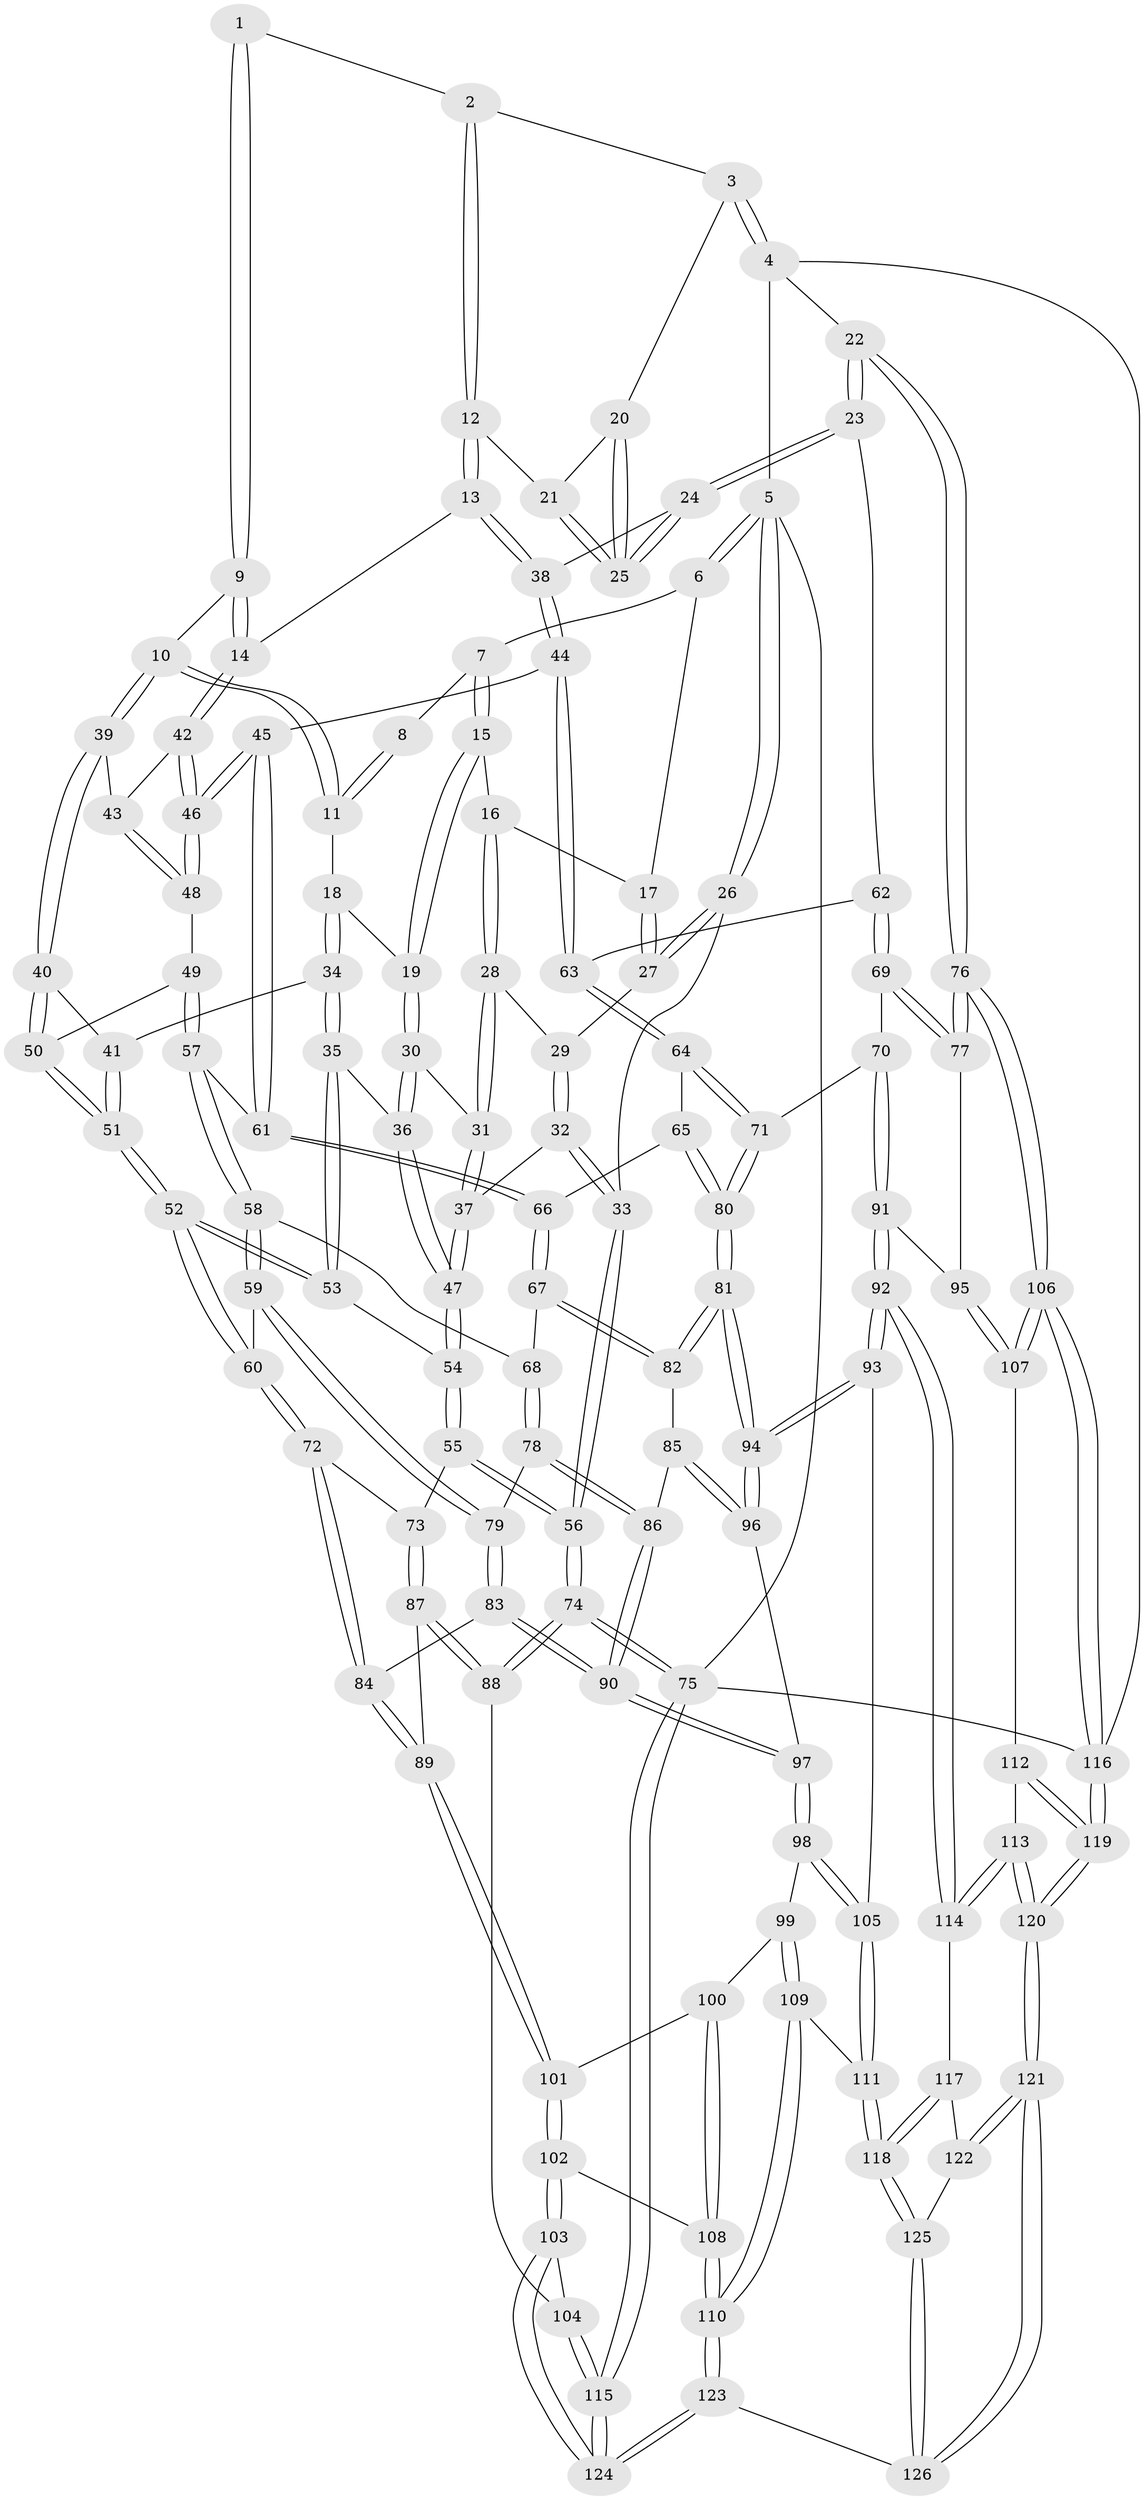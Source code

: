 // coarse degree distribution, {4: 0.32, 7: 0.06, 6: 0.16, 2: 0.04, 5: 0.26, 3: 0.14, 9: 0.02}
// Generated by graph-tools (version 1.1) at 2025/21/03/04/25 18:21:19]
// undirected, 126 vertices, 312 edges
graph export_dot {
graph [start="1"]
  node [color=gray90,style=filled];
  1 [pos="+0.580726175424041+0"];
  2 [pos="+0.6116196227498631+0"];
  3 [pos="+0.8944837527107962+0"];
  4 [pos="+1+0"];
  5 [pos="+0+0"];
  6 [pos="+0.12802983330638734+0"];
  7 [pos="+0.1819202232714714+0"];
  8 [pos="+0.4418584240651424+0"];
  9 [pos="+0.5511125103244745+0.1328266537500862"];
  10 [pos="+0.43390385241824075+0.13882892857240395"];
  11 [pos="+0.41389879300737664+0.12622427066905004"];
  12 [pos="+0.6678502240906679+0.14116964947891297"];
  13 [pos="+0.6448494228235553+0.16621777114190486"];
  14 [pos="+0.5906500042540691+0.16023237502398482"];
  15 [pos="+0.23769706534817778+0.03790004920906285"];
  16 [pos="+0.16880771221480406+0.09211698885053488"];
  17 [pos="+0.08108157948130065+0.07166306100737078"];
  18 [pos="+0.3733519988843594+0.13196994357784977"];
  19 [pos="+0.2695254502349701+0.09224070401164607"];
  20 [pos="+0.8434044559441636+0"];
  21 [pos="+0.7457826090110664+0.10061275701898223"];
  22 [pos="+1+0.3187486751220942"];
  23 [pos="+1+0.32044152148087046"];
  24 [pos="+0.9024913544241868+0.2685763237472658"];
  25 [pos="+0.871628886637915+0.2152403066045295"];
  26 [pos="+0+0.15505181499355067"];
  27 [pos="+0.07030889114661829+0.10181649687788007"];
  28 [pos="+0.11666011324607992+0.16456956384029972"];
  29 [pos="+0.11204726451314684+0.16226489625735"];
  30 [pos="+0.20862432561900182+0.20800270365488435"];
  31 [pos="+0.13015132698080956+0.18250399157748562"];
  32 [pos="+0+0.24204881035463383"];
  33 [pos="+0+0.21906935396944063"];
  34 [pos="+0.3012493307053862+0.27053028787355526"];
  35 [pos="+0.2890411003543844+0.2768941078592648"];
  36 [pos="+0.22903019769288116+0.254691089093729"];
  37 [pos="+0.0719486909315665+0.297121641564226"];
  38 [pos="+0.7125828591943005+0.2881025962635754"];
  39 [pos="+0.44239765855568913+0.2638481080884221"];
  40 [pos="+0.4267857550902079+0.2778782123764146"];
  41 [pos="+0.384927370370755+0.28382965311562874"];
  42 [pos="+0.5446058481423388+0.26090731821392626"];
  43 [pos="+0.4957393746939609+0.28330682003633717"];
  44 [pos="+0.6720523374817773+0.35058047694672495"];
  45 [pos="+0.6496433249953237+0.36649625767609423"];
  46 [pos="+0.6305523981857837+0.3588396316091094"];
  47 [pos="+0.12550155401855853+0.3582817889304657"];
  48 [pos="+0.5127350232306837+0.35799854202142706"];
  49 [pos="+0.4950051628651258+0.37851698786830834"];
  50 [pos="+0.42791120095436763+0.35783204783712647"];
  51 [pos="+0.3592894806617498+0.4149303779330136"];
  52 [pos="+0.32517246072859135+0.4550784655255163"];
  53 [pos="+0.3072487991330381+0.4332851130672266"];
  54 [pos="+0.1270148497014931+0.37896698191109823"];
  55 [pos="+0.06424894251610437+0.4815354698583226"];
  56 [pos="+0+0.5493479252599621"];
  57 [pos="+0.493028885733643+0.45665374790597985"];
  58 [pos="+0.4689945738998161+0.4809200653961182"];
  59 [pos="+0.3356279344624974+0.4696207489798504"];
  60 [pos="+0.32810446735159193+0.4661014930310813"];
  61 [pos="+0.628928322375924+0.4480348255490095"];
  62 [pos="+0.9171393050571146+0.4057304754486612"];
  63 [pos="+0.8072153528362579+0.4624671968613215"];
  64 [pos="+0.7692365225663129+0.5202304834869667"];
  65 [pos="+0.6559060599970118+0.5010948117590693"];
  66 [pos="+0.6380079655935482+0.4758070609996769"];
  67 [pos="+0.5276227842755425+0.5546089126820155"];
  68 [pos="+0.48001059057374096+0.5059788904819402"];
  69 [pos="+0.8649188478635361+0.5898196457760619"];
  70 [pos="+0.7943985411993548+0.5842087527194285"];
  71 [pos="+0.7762002934279885+0.5446906481721377"];
  72 [pos="+0.28222743343411905+0.5206331227518562"];
  73 [pos="+0.11308507006173917+0.5184420677360295"];
  74 [pos="+0+0.6881583026749317"];
  75 [pos="+0+1"];
  76 [pos="+1+0.6546893682365142"];
  77 [pos="+1+0.6752865881437478"];
  78 [pos="+0.4359599495889071+0.6100469243230514"];
  79 [pos="+0.4048760517314488+0.6044712780654602"];
  80 [pos="+0.6278490240943342+0.6343066541914044"];
  81 [pos="+0.6172530647882368+0.6650572193768413"];
  82 [pos="+0.543532143649718+0.6141622424719768"];
  83 [pos="+0.35229077409074916+0.6590900994797054"];
  84 [pos="+0.26193866557778606+0.6485404048220446"];
  85 [pos="+0.46935685812431704+0.6287021840329986"];
  86 [pos="+0.447996249080117+0.6195917181148812"];
  87 [pos="+0.17094872573914358+0.6854314838628217"];
  88 [pos="+0.06161608199523147+0.7627776414741864"];
  89 [pos="+0.2305866461250585+0.6798860544618641"];
  90 [pos="+0.3981648028637697+0.7167235404827755"];
  91 [pos="+0.7267964358953918+0.7559516319276888"];
  92 [pos="+0.692133166885286+0.775232235939405"];
  93 [pos="+0.6659463052712763+0.7639490341876743"];
  94 [pos="+0.643088478981931+0.7371963652685033"];
  95 [pos="+0.8702204774527119+0.7462418382494928"];
  96 [pos="+0.463364855499481+0.7291694658877887"];
  97 [pos="+0.4147640758624207+0.7514675126153492"];
  98 [pos="+0.4113528666425174+0.7590355467207816"];
  99 [pos="+0.3732698913427487+0.7967573088310541"];
  100 [pos="+0.36188664621586564+0.7973022556922791"];
  101 [pos="+0.28401307841391943+0.7699880998381671"];
  102 [pos="+0.20869325963473914+0.8863190915035708"];
  103 [pos="+0.1982004421218041+0.8890131035057794"];
  104 [pos="+0.06537231374953226+0.7695167285883818"];
  105 [pos="+0.5263468100407054+0.8573687689030755"];
  106 [pos="+1+0.8199559637594745"];
  107 [pos="+0.9111867529526947+0.8757723189401075"];
  108 [pos="+0.2872465167789685+0.9088732801790874"];
  109 [pos="+0.4104202776151461+0.8845008520667568"];
  110 [pos="+0.342958323417084+0.9637535186040055"];
  111 [pos="+0.496101738797068+0.90314708155698"];
  112 [pos="+0.8973105454088357+0.8955726536332659"];
  113 [pos="+0.7459875826285363+0.8594670081481941"];
  114 [pos="+0.6936032235890786+0.7813982408283666"];
  115 [pos="+0.021491981699041186+1"];
  116 [pos="+1+1"];
  117 [pos="+0.6689695377411404+0.8485410283378607"];
  118 [pos="+0.5106683645149155+0.9731091049420273"];
  119 [pos="+0.9052701444543925+1"];
  120 [pos="+0.8824498724557187+1"];
  121 [pos="+0.8438604766582665+1"];
  122 [pos="+0.6374583066164446+0.9417609490622818"];
  123 [pos="+0.3712583590316786+1"];
  124 [pos="+0.03859395918348519+1"];
  125 [pos="+0.5157213636278013+1"];
  126 [pos="+0.46145742284451363+1"];
  1 -- 2;
  1 -- 9;
  1 -- 9;
  2 -- 3;
  2 -- 12;
  2 -- 12;
  3 -- 4;
  3 -- 4;
  3 -- 20;
  4 -- 5;
  4 -- 22;
  4 -- 116;
  5 -- 6;
  5 -- 6;
  5 -- 26;
  5 -- 26;
  5 -- 75;
  6 -- 7;
  6 -- 17;
  7 -- 8;
  7 -- 15;
  7 -- 15;
  8 -- 11;
  8 -- 11;
  9 -- 10;
  9 -- 14;
  9 -- 14;
  10 -- 11;
  10 -- 11;
  10 -- 39;
  10 -- 39;
  11 -- 18;
  12 -- 13;
  12 -- 13;
  12 -- 21;
  13 -- 14;
  13 -- 38;
  13 -- 38;
  14 -- 42;
  14 -- 42;
  15 -- 16;
  15 -- 19;
  15 -- 19;
  16 -- 17;
  16 -- 28;
  16 -- 28;
  17 -- 27;
  17 -- 27;
  18 -- 19;
  18 -- 34;
  18 -- 34;
  19 -- 30;
  19 -- 30;
  20 -- 21;
  20 -- 25;
  20 -- 25;
  21 -- 25;
  21 -- 25;
  22 -- 23;
  22 -- 23;
  22 -- 76;
  22 -- 76;
  23 -- 24;
  23 -- 24;
  23 -- 62;
  24 -- 25;
  24 -- 25;
  24 -- 38;
  26 -- 27;
  26 -- 27;
  26 -- 33;
  27 -- 29;
  28 -- 29;
  28 -- 31;
  28 -- 31;
  29 -- 32;
  29 -- 32;
  30 -- 31;
  30 -- 36;
  30 -- 36;
  31 -- 37;
  31 -- 37;
  32 -- 33;
  32 -- 33;
  32 -- 37;
  33 -- 56;
  33 -- 56;
  34 -- 35;
  34 -- 35;
  34 -- 41;
  35 -- 36;
  35 -- 53;
  35 -- 53;
  36 -- 47;
  36 -- 47;
  37 -- 47;
  37 -- 47;
  38 -- 44;
  38 -- 44;
  39 -- 40;
  39 -- 40;
  39 -- 43;
  40 -- 41;
  40 -- 50;
  40 -- 50;
  41 -- 51;
  41 -- 51;
  42 -- 43;
  42 -- 46;
  42 -- 46;
  43 -- 48;
  43 -- 48;
  44 -- 45;
  44 -- 63;
  44 -- 63;
  45 -- 46;
  45 -- 46;
  45 -- 61;
  45 -- 61;
  46 -- 48;
  46 -- 48;
  47 -- 54;
  47 -- 54;
  48 -- 49;
  49 -- 50;
  49 -- 57;
  49 -- 57;
  50 -- 51;
  50 -- 51;
  51 -- 52;
  51 -- 52;
  52 -- 53;
  52 -- 53;
  52 -- 60;
  52 -- 60;
  53 -- 54;
  54 -- 55;
  54 -- 55;
  55 -- 56;
  55 -- 56;
  55 -- 73;
  56 -- 74;
  56 -- 74;
  57 -- 58;
  57 -- 58;
  57 -- 61;
  58 -- 59;
  58 -- 59;
  58 -- 68;
  59 -- 60;
  59 -- 79;
  59 -- 79;
  60 -- 72;
  60 -- 72;
  61 -- 66;
  61 -- 66;
  62 -- 63;
  62 -- 69;
  62 -- 69;
  63 -- 64;
  63 -- 64;
  64 -- 65;
  64 -- 71;
  64 -- 71;
  65 -- 66;
  65 -- 80;
  65 -- 80;
  66 -- 67;
  66 -- 67;
  67 -- 68;
  67 -- 82;
  67 -- 82;
  68 -- 78;
  68 -- 78;
  69 -- 70;
  69 -- 77;
  69 -- 77;
  70 -- 71;
  70 -- 91;
  70 -- 91;
  71 -- 80;
  71 -- 80;
  72 -- 73;
  72 -- 84;
  72 -- 84;
  73 -- 87;
  73 -- 87;
  74 -- 75;
  74 -- 75;
  74 -- 88;
  74 -- 88;
  75 -- 115;
  75 -- 115;
  75 -- 116;
  76 -- 77;
  76 -- 77;
  76 -- 106;
  76 -- 106;
  77 -- 95;
  78 -- 79;
  78 -- 86;
  78 -- 86;
  79 -- 83;
  79 -- 83;
  80 -- 81;
  80 -- 81;
  81 -- 82;
  81 -- 82;
  81 -- 94;
  81 -- 94;
  82 -- 85;
  83 -- 84;
  83 -- 90;
  83 -- 90;
  84 -- 89;
  84 -- 89;
  85 -- 86;
  85 -- 96;
  85 -- 96;
  86 -- 90;
  86 -- 90;
  87 -- 88;
  87 -- 88;
  87 -- 89;
  88 -- 104;
  89 -- 101;
  89 -- 101;
  90 -- 97;
  90 -- 97;
  91 -- 92;
  91 -- 92;
  91 -- 95;
  92 -- 93;
  92 -- 93;
  92 -- 114;
  92 -- 114;
  93 -- 94;
  93 -- 94;
  93 -- 105;
  94 -- 96;
  94 -- 96;
  95 -- 107;
  95 -- 107;
  96 -- 97;
  97 -- 98;
  97 -- 98;
  98 -- 99;
  98 -- 105;
  98 -- 105;
  99 -- 100;
  99 -- 109;
  99 -- 109;
  100 -- 101;
  100 -- 108;
  100 -- 108;
  101 -- 102;
  101 -- 102;
  102 -- 103;
  102 -- 103;
  102 -- 108;
  103 -- 104;
  103 -- 124;
  103 -- 124;
  104 -- 115;
  104 -- 115;
  105 -- 111;
  105 -- 111;
  106 -- 107;
  106 -- 107;
  106 -- 116;
  106 -- 116;
  107 -- 112;
  108 -- 110;
  108 -- 110;
  109 -- 110;
  109 -- 110;
  109 -- 111;
  110 -- 123;
  110 -- 123;
  111 -- 118;
  111 -- 118;
  112 -- 113;
  112 -- 119;
  112 -- 119;
  113 -- 114;
  113 -- 114;
  113 -- 120;
  113 -- 120;
  114 -- 117;
  115 -- 124;
  115 -- 124;
  116 -- 119;
  116 -- 119;
  117 -- 118;
  117 -- 118;
  117 -- 122;
  118 -- 125;
  118 -- 125;
  119 -- 120;
  119 -- 120;
  120 -- 121;
  120 -- 121;
  121 -- 122;
  121 -- 122;
  121 -- 126;
  121 -- 126;
  122 -- 125;
  123 -- 124;
  123 -- 124;
  123 -- 126;
  125 -- 126;
  125 -- 126;
}
